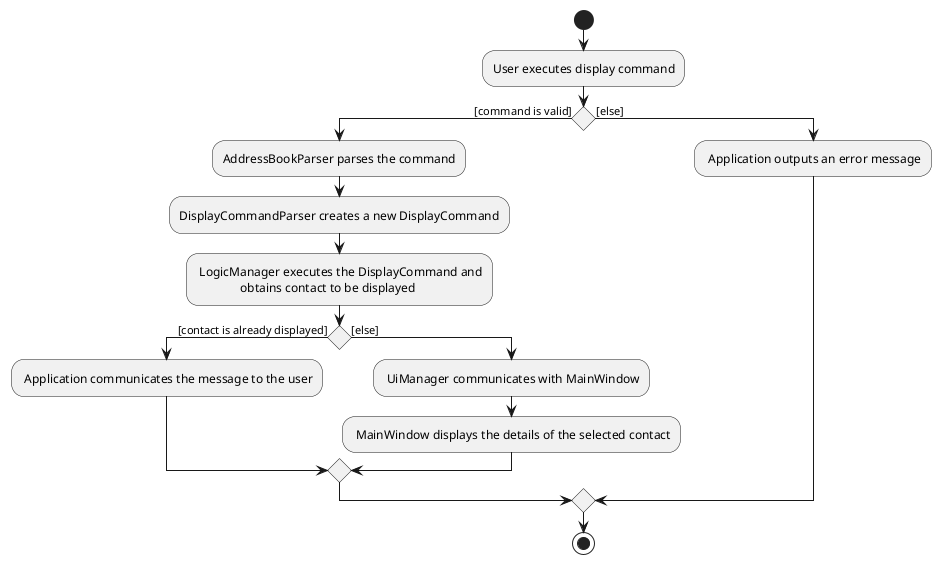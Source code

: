 @startuml
start
:User executes display command;

'Since the beta syntax does not support placing the condition outside the
'diamond we place it as the true branch instead.

if () then ([command is valid])
    :AddressBookParser parses the command;
    :DisplayCommandParser creates a new DisplayCommand;
    : LogicManager executes the DisplayCommand and
                  obtains contact to be displayed;
    if () then ([contact is already displayed])
        : Application communicates the message to the user;
    else ([else])
        : UiManager communicates with MainWindow;
        : MainWindow displays the details of the selected contact;
    endif
else ([else])
    : Application outputs an error message;
endif
stop
@enduml
